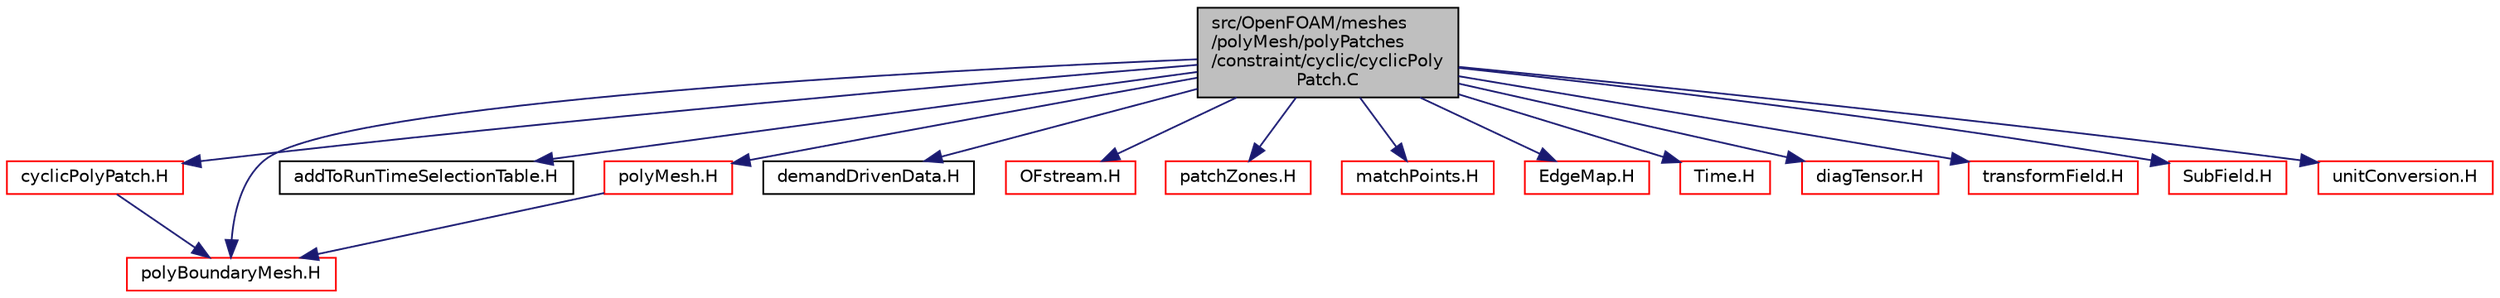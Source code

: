 digraph "src/OpenFOAM/meshes/polyMesh/polyPatches/constraint/cyclic/cyclicPolyPatch.C"
{
  bgcolor="transparent";
  edge [fontname="Helvetica",fontsize="10",labelfontname="Helvetica",labelfontsize="10"];
  node [fontname="Helvetica",fontsize="10",shape=record];
  Node1 [label="src/OpenFOAM/meshes\l/polyMesh/polyPatches\l/constraint/cyclic/cyclicPoly\lPatch.C",height=0.2,width=0.4,color="black", fillcolor="grey75", style="filled", fontcolor="black"];
  Node1 -> Node2 [color="midnightblue",fontsize="10",style="solid",fontname="Helvetica"];
  Node2 [label="cyclicPolyPatch.H",height=0.2,width=0.4,color="red",URL="$a08650.html"];
  Node2 -> Node3 [color="midnightblue",fontsize="10",style="solid",fontname="Helvetica"];
  Node3 [label="polyBoundaryMesh.H",height=0.2,width=0.4,color="red",URL="$a08626.html"];
  Node1 -> Node4 [color="midnightblue",fontsize="10",style="solid",fontname="Helvetica"];
  Node4 [label="addToRunTimeSelectionTable.H",height=0.2,width=0.4,color="black",URL="$a07839.html",tooltip="Macros for easy insertion into run-time selection tables. "];
  Node1 -> Node3 [color="midnightblue",fontsize="10",style="solid",fontname="Helvetica"];
  Node1 -> Node5 [color="midnightblue",fontsize="10",style="solid",fontname="Helvetica"];
  Node5 [label="polyMesh.H",height=0.2,width=0.4,color="red",URL="$a08631.html"];
  Node5 -> Node3 [color="midnightblue",fontsize="10",style="solid",fontname="Helvetica"];
  Node1 -> Node6 [color="midnightblue",fontsize="10",style="solid",fontname="Helvetica"];
  Node6 [label="demandDrivenData.H",height=0.2,width=0.4,color="black",URL="$a08210.html",tooltip="Template functions to aid in the implementation of demand driven data. "];
  Node1 -> Node7 [color="midnightblue",fontsize="10",style="solid",fontname="Helvetica"];
  Node7 [label="OFstream.H",height=0.2,width=0.4,color="red",URL="$a07771.html"];
  Node1 -> Node8 [color="midnightblue",fontsize="10",style="solid",fontname="Helvetica"];
  Node8 [label="patchZones.H",height=0.2,width=0.4,color="red",URL="$a08739.html"];
  Node1 -> Node9 [color="midnightblue",fontsize="10",style="solid",fontname="Helvetica"];
  Node9 [label="matchPoints.H",height=0.2,width=0.4,color="red",URL="$a08548.html",tooltip="Determine correspondence between points. See below. "];
  Node1 -> Node10 [color="midnightblue",fontsize="10",style="solid",fontname="Helvetica"];
  Node10 [label="EdgeMap.H",height=0.2,width=0.4,color="red",URL="$a08526.html"];
  Node1 -> Node11 [color="midnightblue",fontsize="10",style="solid",fontname="Helvetica"];
  Node11 [label="Time.H",height=0.2,width=0.4,color="red",URL="$a07855.html"];
  Node1 -> Node12 [color="midnightblue",fontsize="10",style="solid",fontname="Helvetica"];
  Node12 [label="diagTensor.H",height=0.2,width=0.4,color="red",URL="$a08822.html"];
  Node1 -> Node13 [color="midnightblue",fontsize="10",style="solid",fontname="Helvetica"];
  Node13 [label="transformField.H",height=0.2,width=0.4,color="red",URL="$a07995.html",tooltip="Spatial transformation functions for primitive fields. "];
  Node1 -> Node14 [color="midnightblue",fontsize="10",style="solid",fontname="Helvetica"];
  Node14 [label="SubField.H",height=0.2,width=0.4,color="red",URL="$a07950.html"];
  Node1 -> Node15 [color="midnightblue",fontsize="10",style="solid",fontname="Helvetica"];
  Node15 [label="unitConversion.H",height=0.2,width=0.4,color="red",URL="$a08181.html",tooltip="Unit conversion functions. "];
}
